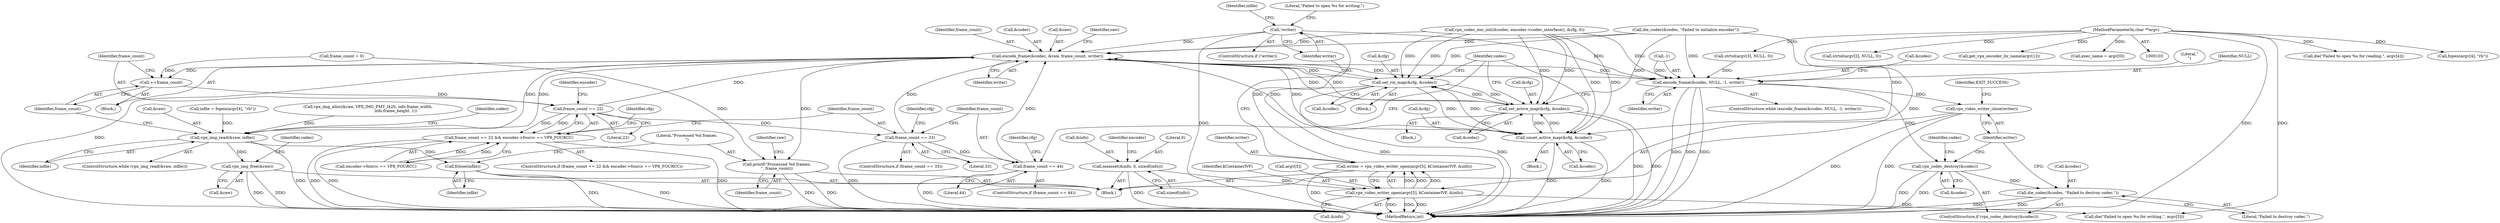 digraph "0_Android_5a9753fca56f0eeb9f61e342b2fccffc364f9426_7@API" {
"1000351" [label="(Call,!writer)"];
"1000341" [label="(Call,writer = vpx_video_writer_open(argv[5], kContainerIVF, &info))"];
"1000343" [label="(Call,vpx_video_writer_open(argv[5], kContainerIVF, &info))"];
"1000105" [label="(MethodParameterIn,char **argv)"];
"1000147" [label="(Call,memset(&info, 0, sizeof(info)))"];
"1000430" [label="(Call,encode_frame(&codec, &raw, frame_count, writer))"];
"1000385" [label="(Call,vpx_img_read(&raw, infile))"];
"1000448" [label="(Call,fclose(infile))"];
"1000453" [label="(Call,vpx_img_free(&raw))"];
"1000390" [label="(Call,++frame_count)"];
"1000394" [label="(Call,frame_count == 22)"];
"1000393" [label="(Call,frame_count == 22 && encoder->fourcc == VP8_FOURCC)"];
"1000410" [label="(Call,frame_count == 33)"];
"1000421" [label="(Call,frame_count == 44)"];
"1000403" [label="(Call,set_roi_map(&cfg, &codec))"];
"1000414" [label="(Call,set_active_map(&cfg, &codec))"];
"1000425" [label="(Call,unset_active_map(&cfg, &codec))"];
"1000438" [label="(Call,encode_frame(&codec, NULL, -1, writer))"];
"1000457" [label="(Call,vpx_codec_destroy(&codec))"];
"1000460" [label="(Call,die_codec(&codec, \"Failed to destroy codec.\"))"];
"1000464" [label="(Call,vpx_video_writer_close(writer))"];
"1000450" [label="(Call,printf(\"Processed %d frames.\n\", frame_count))"];
"1000465" [label="(Identifier,writer)"];
"1000438" [label="(Call,encode_frame(&codec, NULL, -1, writer))"];
"1000385" [label="(Call,vpx_img_read(&raw, infile))"];
"1000388" [label="(Identifier,infile)"];
"1000420" [label="(ControlStructure,if (frame_count == 44))"];
"1000463" [label="(Literal,\"Failed to destroy codec.\")"];
"1000367" [label="(Call,die(\"Failed to open %s for reading.\", argv[4]))"];
"1000416" [label="(Identifier,cfg)"];
"1000406" [label="(Call,&codec)"];
"1000458" [label="(Call,&codec)"];
"1000399" [label="(Identifier,encoder)"];
"1000386" [label="(Call,&raw)"];
"1000250" [label="(Call,vpx_img_alloc(&raw, VPX_IMG_FMT_I420, info.frame_width,\n                                             info.frame_height, 1))"];
"1000417" [label="(Call,&codec)"];
"1000442" [label="(Call,-1)"];
"1000428" [label="(Call,&codec)"];
"1000405" [label="(Identifier,cfg)"];
"1000432" [label="(Identifier,codec)"];
"1000362" [label="(Call,fopen(argv[4], \"rb\"))"];
"1000456" [label="(ControlStructure,if (vpx_codec_destroy(&codec)))"];
"1000450" [label="(Call,printf(\"Processed %d frames.\n\", frame_count))"];
"1000426" [label="(Call,&cfg)"];
"1000404" [label="(Call,&cfg)"];
"1000181" [label="(Call,strtol(argv[2], NULL, 0))"];
"1000423" [label="(Literal,44)"];
"1000460" [label="(Call,die_codec(&codec, \"Failed to destroy codec.\"))"];
"1000361" [label="(Identifier,infile)"];
"1000424" [label="(Block,)"];
"1000433" [label="(Call,&raw)"];
"1000439" [label="(Call,&codec)"];
"1000191" [label="(Call,strtol(argv[3], NULL, 0))"];
"1000105" [label="(MethodParameterIn,char **argv)"];
"1000392" [label="(ControlStructure,if (frame_count == 22 && encoder->fourcc == VP8_FOURCC))"];
"1000415" [label="(Call,&cfg)"];
"1000341" [label="(Call,writer = vpx_video_writer_open(argv[5], kContainerIVF, &info))"];
"1000410" [label="(Call,frame_count == 33)"];
"1000384" [label="(ControlStructure,while (vpx_img_read(&raw, infile)))"];
"1000387" [label="(Identifier,raw)"];
"1000352" [label="(Identifier,writer)"];
"1000437" [label="(ControlStructure,while (encode_frame(&codec, NULL, -1, writer)))"];
"1000148" [label="(Call,&info)"];
"1000350" [label="(ControlStructure,if (!writer))"];
"1000412" [label="(Literal,33)"];
"1000154" [label="(Identifier,encoder)"];
"1000396" [label="(Literal,22)"];
"1000448" [label="(Call,fclose(infile))"];
"1000427" [label="(Identifier,cfg)"];
"1000393" [label="(Call,frame_count == 22 && encoder->fourcc == VP8_FOURCC)"];
"1000444" [label="(Identifier,writer)"];
"1000451" [label="(Literal,\"Processed %d frames.\n\")"];
"1000151" [label="(Call,sizeof(info))"];
"1000459" [label="(Identifier,codec)"];
"1000452" [label="(Identifier,frame_count)"];
"1000440" [label="(Identifier,codec)"];
"1000409" [label="(ControlStructure,if (frame_count == 33))"];
"1000455" [label="(Identifier,raw)"];
"1000114" [label="(Call,frame_count = 0)"];
"1000461" [label="(Call,&codec)"];
"1000411" [label="(Identifier,frame_count)"];
"1000435" [label="(Identifier,frame_count)"];
"1000343" [label="(Call,vpx_video_writer_open(argv[5], kContainerIVF, &info))"];
"1000342" [label="(Identifier,writer)"];
"1000155" [label="(Call,get_vpx_encoder_by_name(argv[1]))"];
"1000380" [label="(Call,die_codec(&codec, \"Failed to initialize encoder\"))"];
"1000447" [label="(Literal,\"\n\")"];
"1000441" [label="(Identifier,NULL)"];
"1000344" [label="(Call,argv[5])"];
"1000468" [label="(MethodReturn,int)"];
"1000431" [label="(Call,&codec)"];
"1000351" [label="(Call,!writer)"];
"1000467" [label="(Identifier,EXIT_SUCCESS)"];
"1000147" [label="(Call,memset(&info, 0, sizeof(info)))"];
"1000394" [label="(Call,frame_count == 22)"];
"1000449" [label="(Identifier,infile)"];
"1000391" [label="(Identifier,frame_count)"];
"1000347" [label="(Identifier,kContainerIVF)"];
"1000414" [label="(Call,set_active_map(&cfg, &codec))"];
"1000464" [label="(Call,vpx_video_writer_close(writer))"];
"1000348" [label="(Call,&info)"];
"1000150" [label="(Literal,0)"];
"1000436" [label="(Identifier,writer)"];
"1000454" [label="(Call,&raw)"];
"1000389" [label="(Block,)"];
"1000390" [label="(Call,++frame_count)"];
"1000354" [label="(Literal,\"Failed to open %s for writing.\")"];
"1000453" [label="(Call,vpx_img_free(&raw))"];
"1000395" [label="(Identifier,frame_count)"];
"1000397" [label="(Call,encoder->fourcc == VP8_FOURCC)"];
"1000457" [label="(Call,vpx_codec_destroy(&codec))"];
"1000402" [label="(Block,)"];
"1000413" [label="(Block,)"];
"1000106" [label="(Block,)"];
"1000425" [label="(Call,unset_active_map(&cfg, &codec))"];
"1000373" [label="(Call,vpx_codec_enc_init(&codec, encoder->codec_interface(), &cfg, 0))"];
"1000430" [label="(Call,encode_frame(&codec, &raw, frame_count, writer))"];
"1000421" [label="(Call,frame_count == 44)"];
"1000360" [label="(Call,infile = fopen(argv[4], \"rb\"))"];
"1000422" [label="(Identifier,frame_count)"];
"1000353" [label="(Call,die(\"Failed to open %s for writing.\", argv[5]))"];
"1000462" [label="(Identifier,codec)"];
"1000403" [label="(Call,set_roi_map(&cfg, &codec))"];
"1000136" [label="(Call,exec_name = argv[0])"];
"1000351" -> "1000350"  [label="AST: "];
"1000351" -> "1000352"  [label="CFG: "];
"1000352" -> "1000351"  [label="AST: "];
"1000354" -> "1000351"  [label="CFG: "];
"1000361" -> "1000351"  [label="CFG: "];
"1000351" -> "1000468"  [label="DDG: "];
"1000341" -> "1000351"  [label="DDG: "];
"1000351" -> "1000430"  [label="DDG: "];
"1000351" -> "1000438"  [label="DDG: "];
"1000341" -> "1000106"  [label="AST: "];
"1000341" -> "1000343"  [label="CFG: "];
"1000342" -> "1000341"  [label="AST: "];
"1000343" -> "1000341"  [label="AST: "];
"1000352" -> "1000341"  [label="CFG: "];
"1000341" -> "1000468"  [label="DDG: "];
"1000343" -> "1000341"  [label="DDG: "];
"1000343" -> "1000341"  [label="DDG: "];
"1000343" -> "1000341"  [label="DDG: "];
"1000343" -> "1000348"  [label="CFG: "];
"1000344" -> "1000343"  [label="AST: "];
"1000347" -> "1000343"  [label="AST: "];
"1000348" -> "1000343"  [label="AST: "];
"1000343" -> "1000468"  [label="DDG: "];
"1000343" -> "1000468"  [label="DDG: "];
"1000343" -> "1000468"  [label="DDG: "];
"1000105" -> "1000343"  [label="DDG: "];
"1000147" -> "1000343"  [label="DDG: "];
"1000343" -> "1000353"  [label="DDG: "];
"1000105" -> "1000103"  [label="AST: "];
"1000105" -> "1000468"  [label="DDG: "];
"1000105" -> "1000136"  [label="DDG: "];
"1000105" -> "1000155"  [label="DDG: "];
"1000105" -> "1000181"  [label="DDG: "];
"1000105" -> "1000191"  [label="DDG: "];
"1000105" -> "1000353"  [label="DDG: "];
"1000105" -> "1000362"  [label="DDG: "];
"1000105" -> "1000367"  [label="DDG: "];
"1000147" -> "1000106"  [label="AST: "];
"1000147" -> "1000151"  [label="CFG: "];
"1000148" -> "1000147"  [label="AST: "];
"1000150" -> "1000147"  [label="AST: "];
"1000151" -> "1000147"  [label="AST: "];
"1000154" -> "1000147"  [label="CFG: "];
"1000147" -> "1000468"  [label="DDG: "];
"1000430" -> "1000389"  [label="AST: "];
"1000430" -> "1000436"  [label="CFG: "];
"1000431" -> "1000430"  [label="AST: "];
"1000433" -> "1000430"  [label="AST: "];
"1000435" -> "1000430"  [label="AST: "];
"1000436" -> "1000430"  [label="AST: "];
"1000387" -> "1000430"  [label="CFG: "];
"1000430" -> "1000468"  [label="DDG: "];
"1000430" -> "1000385"  [label="DDG: "];
"1000430" -> "1000390"  [label="DDG: "];
"1000430" -> "1000403"  [label="DDG: "];
"1000430" -> "1000414"  [label="DDG: "];
"1000430" -> "1000425"  [label="DDG: "];
"1000425" -> "1000430"  [label="DDG: "];
"1000414" -> "1000430"  [label="DDG: "];
"1000403" -> "1000430"  [label="DDG: "];
"1000373" -> "1000430"  [label="DDG: "];
"1000380" -> "1000430"  [label="DDG: "];
"1000385" -> "1000430"  [label="DDG: "];
"1000410" -> "1000430"  [label="DDG: "];
"1000421" -> "1000430"  [label="DDG: "];
"1000394" -> "1000430"  [label="DDG: "];
"1000430" -> "1000438"  [label="DDG: "];
"1000430" -> "1000438"  [label="DDG: "];
"1000430" -> "1000450"  [label="DDG: "];
"1000385" -> "1000384"  [label="AST: "];
"1000385" -> "1000388"  [label="CFG: "];
"1000386" -> "1000385"  [label="AST: "];
"1000388" -> "1000385"  [label="AST: "];
"1000391" -> "1000385"  [label="CFG: "];
"1000440" -> "1000385"  [label="CFG: "];
"1000385" -> "1000468"  [label="DDG: "];
"1000250" -> "1000385"  [label="DDG: "];
"1000360" -> "1000385"  [label="DDG: "];
"1000385" -> "1000448"  [label="DDG: "];
"1000385" -> "1000453"  [label="DDG: "];
"1000448" -> "1000106"  [label="AST: "];
"1000448" -> "1000449"  [label="CFG: "];
"1000449" -> "1000448"  [label="AST: "];
"1000451" -> "1000448"  [label="CFG: "];
"1000448" -> "1000468"  [label="DDG: "];
"1000448" -> "1000468"  [label="DDG: "];
"1000453" -> "1000106"  [label="AST: "];
"1000453" -> "1000454"  [label="CFG: "];
"1000454" -> "1000453"  [label="AST: "];
"1000459" -> "1000453"  [label="CFG: "];
"1000453" -> "1000468"  [label="DDG: "];
"1000453" -> "1000468"  [label="DDG: "];
"1000390" -> "1000389"  [label="AST: "];
"1000390" -> "1000391"  [label="CFG: "];
"1000391" -> "1000390"  [label="AST: "];
"1000395" -> "1000390"  [label="CFG: "];
"1000114" -> "1000390"  [label="DDG: "];
"1000390" -> "1000394"  [label="DDG: "];
"1000394" -> "1000393"  [label="AST: "];
"1000394" -> "1000396"  [label="CFG: "];
"1000395" -> "1000394"  [label="AST: "];
"1000396" -> "1000394"  [label="AST: "];
"1000399" -> "1000394"  [label="CFG: "];
"1000393" -> "1000394"  [label="CFG: "];
"1000394" -> "1000393"  [label="DDG: "];
"1000394" -> "1000393"  [label="DDG: "];
"1000394" -> "1000410"  [label="DDG: "];
"1000393" -> "1000392"  [label="AST: "];
"1000393" -> "1000397"  [label="CFG: "];
"1000397" -> "1000393"  [label="AST: "];
"1000405" -> "1000393"  [label="CFG: "];
"1000411" -> "1000393"  [label="CFG: "];
"1000393" -> "1000468"  [label="DDG: "];
"1000393" -> "1000468"  [label="DDG: "];
"1000393" -> "1000468"  [label="DDG: "];
"1000397" -> "1000393"  [label="DDG: "];
"1000397" -> "1000393"  [label="DDG: "];
"1000410" -> "1000409"  [label="AST: "];
"1000410" -> "1000412"  [label="CFG: "];
"1000411" -> "1000410"  [label="AST: "];
"1000412" -> "1000410"  [label="AST: "];
"1000416" -> "1000410"  [label="CFG: "];
"1000422" -> "1000410"  [label="CFG: "];
"1000410" -> "1000468"  [label="DDG: "];
"1000410" -> "1000421"  [label="DDG: "];
"1000421" -> "1000420"  [label="AST: "];
"1000421" -> "1000423"  [label="CFG: "];
"1000422" -> "1000421"  [label="AST: "];
"1000423" -> "1000421"  [label="AST: "];
"1000427" -> "1000421"  [label="CFG: "];
"1000432" -> "1000421"  [label="CFG: "];
"1000421" -> "1000468"  [label="DDG: "];
"1000403" -> "1000402"  [label="AST: "];
"1000403" -> "1000406"  [label="CFG: "];
"1000404" -> "1000403"  [label="AST: "];
"1000406" -> "1000403"  [label="AST: "];
"1000432" -> "1000403"  [label="CFG: "];
"1000403" -> "1000468"  [label="DDG: "];
"1000403" -> "1000468"  [label="DDG: "];
"1000373" -> "1000403"  [label="DDG: "];
"1000373" -> "1000403"  [label="DDG: "];
"1000425" -> "1000403"  [label="DDG: "];
"1000414" -> "1000403"  [label="DDG: "];
"1000380" -> "1000403"  [label="DDG: "];
"1000403" -> "1000414"  [label="DDG: "];
"1000403" -> "1000425"  [label="DDG: "];
"1000414" -> "1000413"  [label="AST: "];
"1000414" -> "1000417"  [label="CFG: "];
"1000415" -> "1000414"  [label="AST: "];
"1000417" -> "1000414"  [label="AST: "];
"1000432" -> "1000414"  [label="CFG: "];
"1000414" -> "1000468"  [label="DDG: "];
"1000414" -> "1000468"  [label="DDG: "];
"1000373" -> "1000414"  [label="DDG: "];
"1000373" -> "1000414"  [label="DDG: "];
"1000425" -> "1000414"  [label="DDG: "];
"1000380" -> "1000414"  [label="DDG: "];
"1000414" -> "1000425"  [label="DDG: "];
"1000425" -> "1000424"  [label="AST: "];
"1000425" -> "1000428"  [label="CFG: "];
"1000426" -> "1000425"  [label="AST: "];
"1000428" -> "1000425"  [label="AST: "];
"1000432" -> "1000425"  [label="CFG: "];
"1000425" -> "1000468"  [label="DDG: "];
"1000425" -> "1000468"  [label="DDG: "];
"1000373" -> "1000425"  [label="DDG: "];
"1000373" -> "1000425"  [label="DDG: "];
"1000380" -> "1000425"  [label="DDG: "];
"1000438" -> "1000437"  [label="AST: "];
"1000438" -> "1000444"  [label="CFG: "];
"1000439" -> "1000438"  [label="AST: "];
"1000441" -> "1000438"  [label="AST: "];
"1000442" -> "1000438"  [label="AST: "];
"1000444" -> "1000438"  [label="AST: "];
"1000447" -> "1000438"  [label="CFG: "];
"1000438" -> "1000468"  [label="DDG: "];
"1000438" -> "1000468"  [label="DDG: "];
"1000438" -> "1000468"  [label="DDG: "];
"1000373" -> "1000438"  [label="DDG: "];
"1000380" -> "1000438"  [label="DDG: "];
"1000191" -> "1000438"  [label="DDG: "];
"1000442" -> "1000438"  [label="DDG: "];
"1000438" -> "1000457"  [label="DDG: "];
"1000438" -> "1000464"  [label="DDG: "];
"1000457" -> "1000456"  [label="AST: "];
"1000457" -> "1000458"  [label="CFG: "];
"1000458" -> "1000457"  [label="AST: "];
"1000462" -> "1000457"  [label="CFG: "];
"1000465" -> "1000457"  [label="CFG: "];
"1000457" -> "1000468"  [label="DDG: "];
"1000457" -> "1000468"  [label="DDG: "];
"1000457" -> "1000460"  [label="DDG: "];
"1000460" -> "1000456"  [label="AST: "];
"1000460" -> "1000463"  [label="CFG: "];
"1000461" -> "1000460"  [label="AST: "];
"1000463" -> "1000460"  [label="AST: "];
"1000465" -> "1000460"  [label="CFG: "];
"1000460" -> "1000468"  [label="DDG: "];
"1000460" -> "1000468"  [label="DDG: "];
"1000464" -> "1000106"  [label="AST: "];
"1000464" -> "1000465"  [label="CFG: "];
"1000465" -> "1000464"  [label="AST: "];
"1000467" -> "1000464"  [label="CFG: "];
"1000464" -> "1000468"  [label="DDG: "];
"1000464" -> "1000468"  [label="DDG: "];
"1000450" -> "1000106"  [label="AST: "];
"1000450" -> "1000452"  [label="CFG: "];
"1000451" -> "1000450"  [label="AST: "];
"1000452" -> "1000450"  [label="AST: "];
"1000455" -> "1000450"  [label="CFG: "];
"1000450" -> "1000468"  [label="DDG: "];
"1000450" -> "1000468"  [label="DDG: "];
"1000114" -> "1000450"  [label="DDG: "];
}

